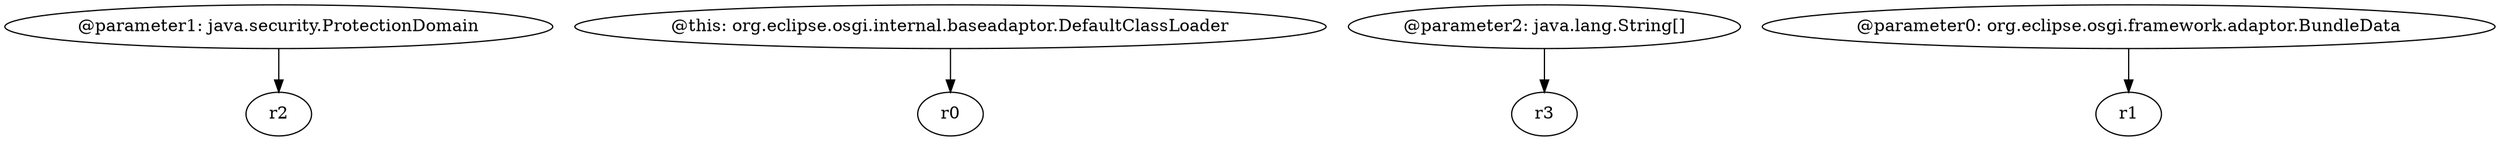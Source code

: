 digraph g {
0[label="@parameter1: java.security.ProtectionDomain"]
1[label="r2"]
0->1[label=""]
2[label="@this: org.eclipse.osgi.internal.baseadaptor.DefaultClassLoader"]
3[label="r0"]
2->3[label=""]
4[label="@parameter2: java.lang.String[]"]
5[label="r3"]
4->5[label=""]
6[label="@parameter0: org.eclipse.osgi.framework.adaptor.BundleData"]
7[label="r1"]
6->7[label=""]
}